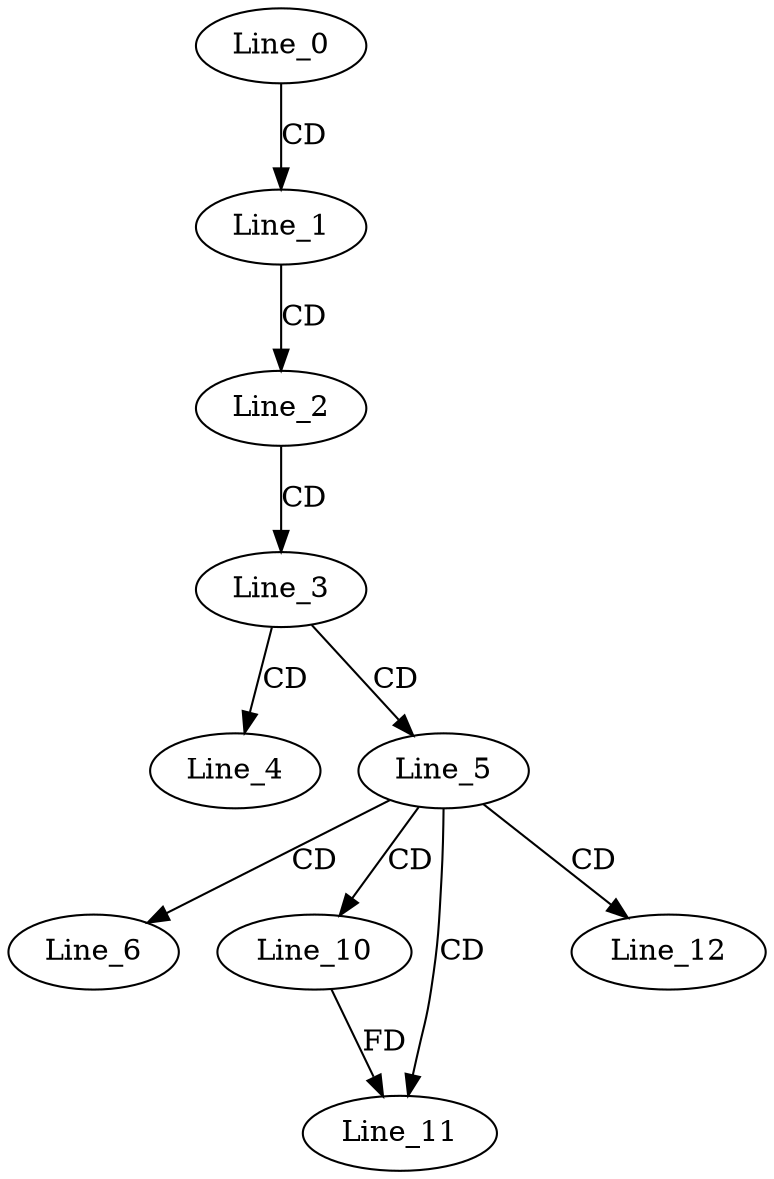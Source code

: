digraph G {
  Line_0;
  Line_1;
  Line_2;
  Line_3;
  Line_4;
  Line_5;
  Line_6;
  Line_10;
  Line_11;
  Line_12;
  Line_0 -> Line_1 [ label="CD" ];
  Line_1 -> Line_2 [ label="CD" ];
  Line_2 -> Line_3 [ label="CD" ];
  Line_3 -> Line_4 [ label="CD" ];
  Line_3 -> Line_5 [ label="CD" ];
  Line_5 -> Line_6 [ label="CD" ];
  Line_5 -> Line_10 [ label="CD" ];
  Line_5 -> Line_11 [ label="CD" ];
  Line_10 -> Line_11 [ label="FD" ];
  Line_5 -> Line_12 [ label="CD" ];
}
